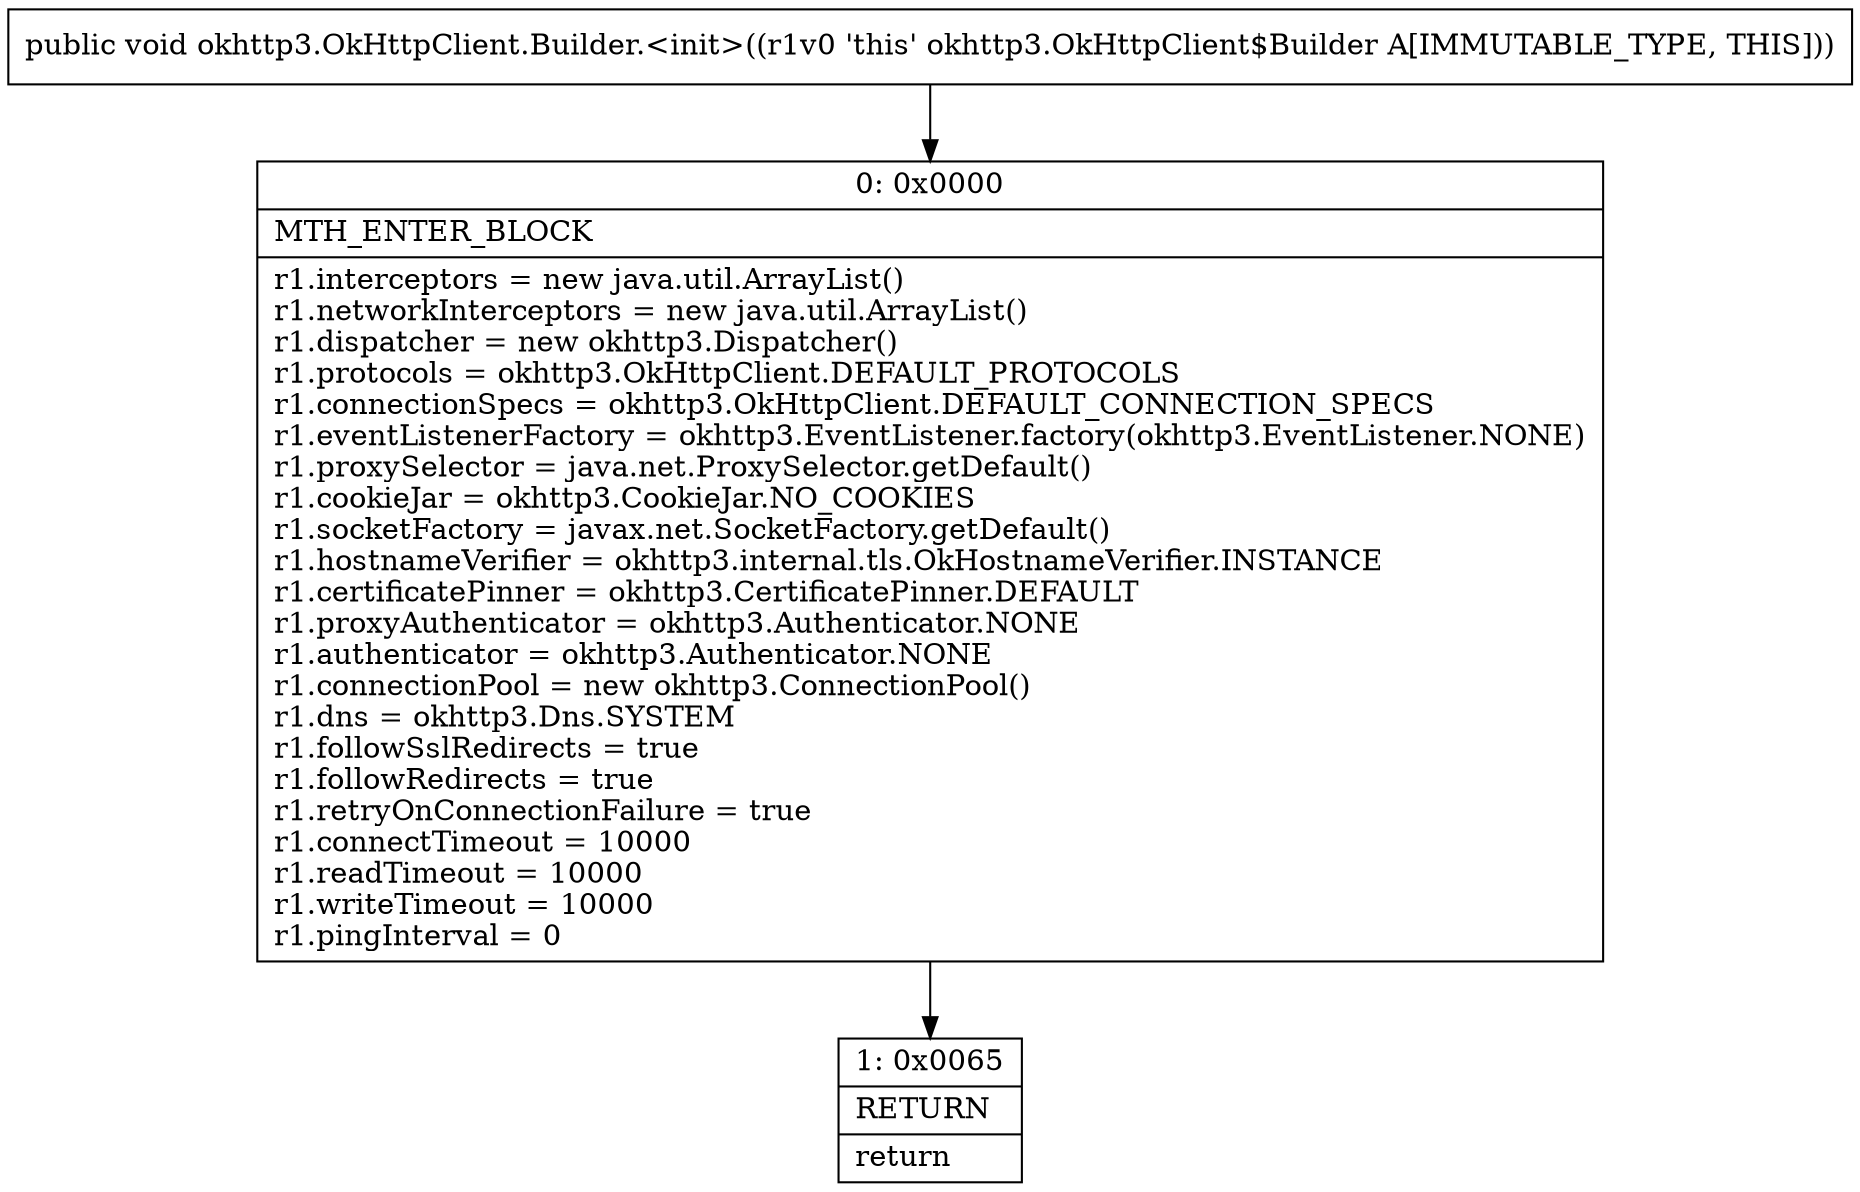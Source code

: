 digraph "CFG forokhttp3.OkHttpClient.Builder.\<init\>()V" {
Node_0 [shape=record,label="{0\:\ 0x0000|MTH_ENTER_BLOCK\l|r1.interceptors = new java.util.ArrayList()\lr1.networkInterceptors = new java.util.ArrayList()\lr1.dispatcher = new okhttp3.Dispatcher()\lr1.protocols = okhttp3.OkHttpClient.DEFAULT_PROTOCOLS\lr1.connectionSpecs = okhttp3.OkHttpClient.DEFAULT_CONNECTION_SPECS\lr1.eventListenerFactory = okhttp3.EventListener.factory(okhttp3.EventListener.NONE)\lr1.proxySelector = java.net.ProxySelector.getDefault()\lr1.cookieJar = okhttp3.CookieJar.NO_COOKIES\lr1.socketFactory = javax.net.SocketFactory.getDefault()\lr1.hostnameVerifier = okhttp3.internal.tls.OkHostnameVerifier.INSTANCE\lr1.certificatePinner = okhttp3.CertificatePinner.DEFAULT\lr1.proxyAuthenticator = okhttp3.Authenticator.NONE\lr1.authenticator = okhttp3.Authenticator.NONE\lr1.connectionPool = new okhttp3.ConnectionPool()\lr1.dns = okhttp3.Dns.SYSTEM\lr1.followSslRedirects = true\lr1.followRedirects = true\lr1.retryOnConnectionFailure = true\lr1.connectTimeout = 10000\lr1.readTimeout = 10000\lr1.writeTimeout = 10000\lr1.pingInterval = 0\l}"];
Node_1 [shape=record,label="{1\:\ 0x0065|RETURN\l|return\l}"];
MethodNode[shape=record,label="{public void okhttp3.OkHttpClient.Builder.\<init\>((r1v0 'this' okhttp3.OkHttpClient$Builder A[IMMUTABLE_TYPE, THIS])) }"];
MethodNode -> Node_0;
Node_0 -> Node_1;
}

